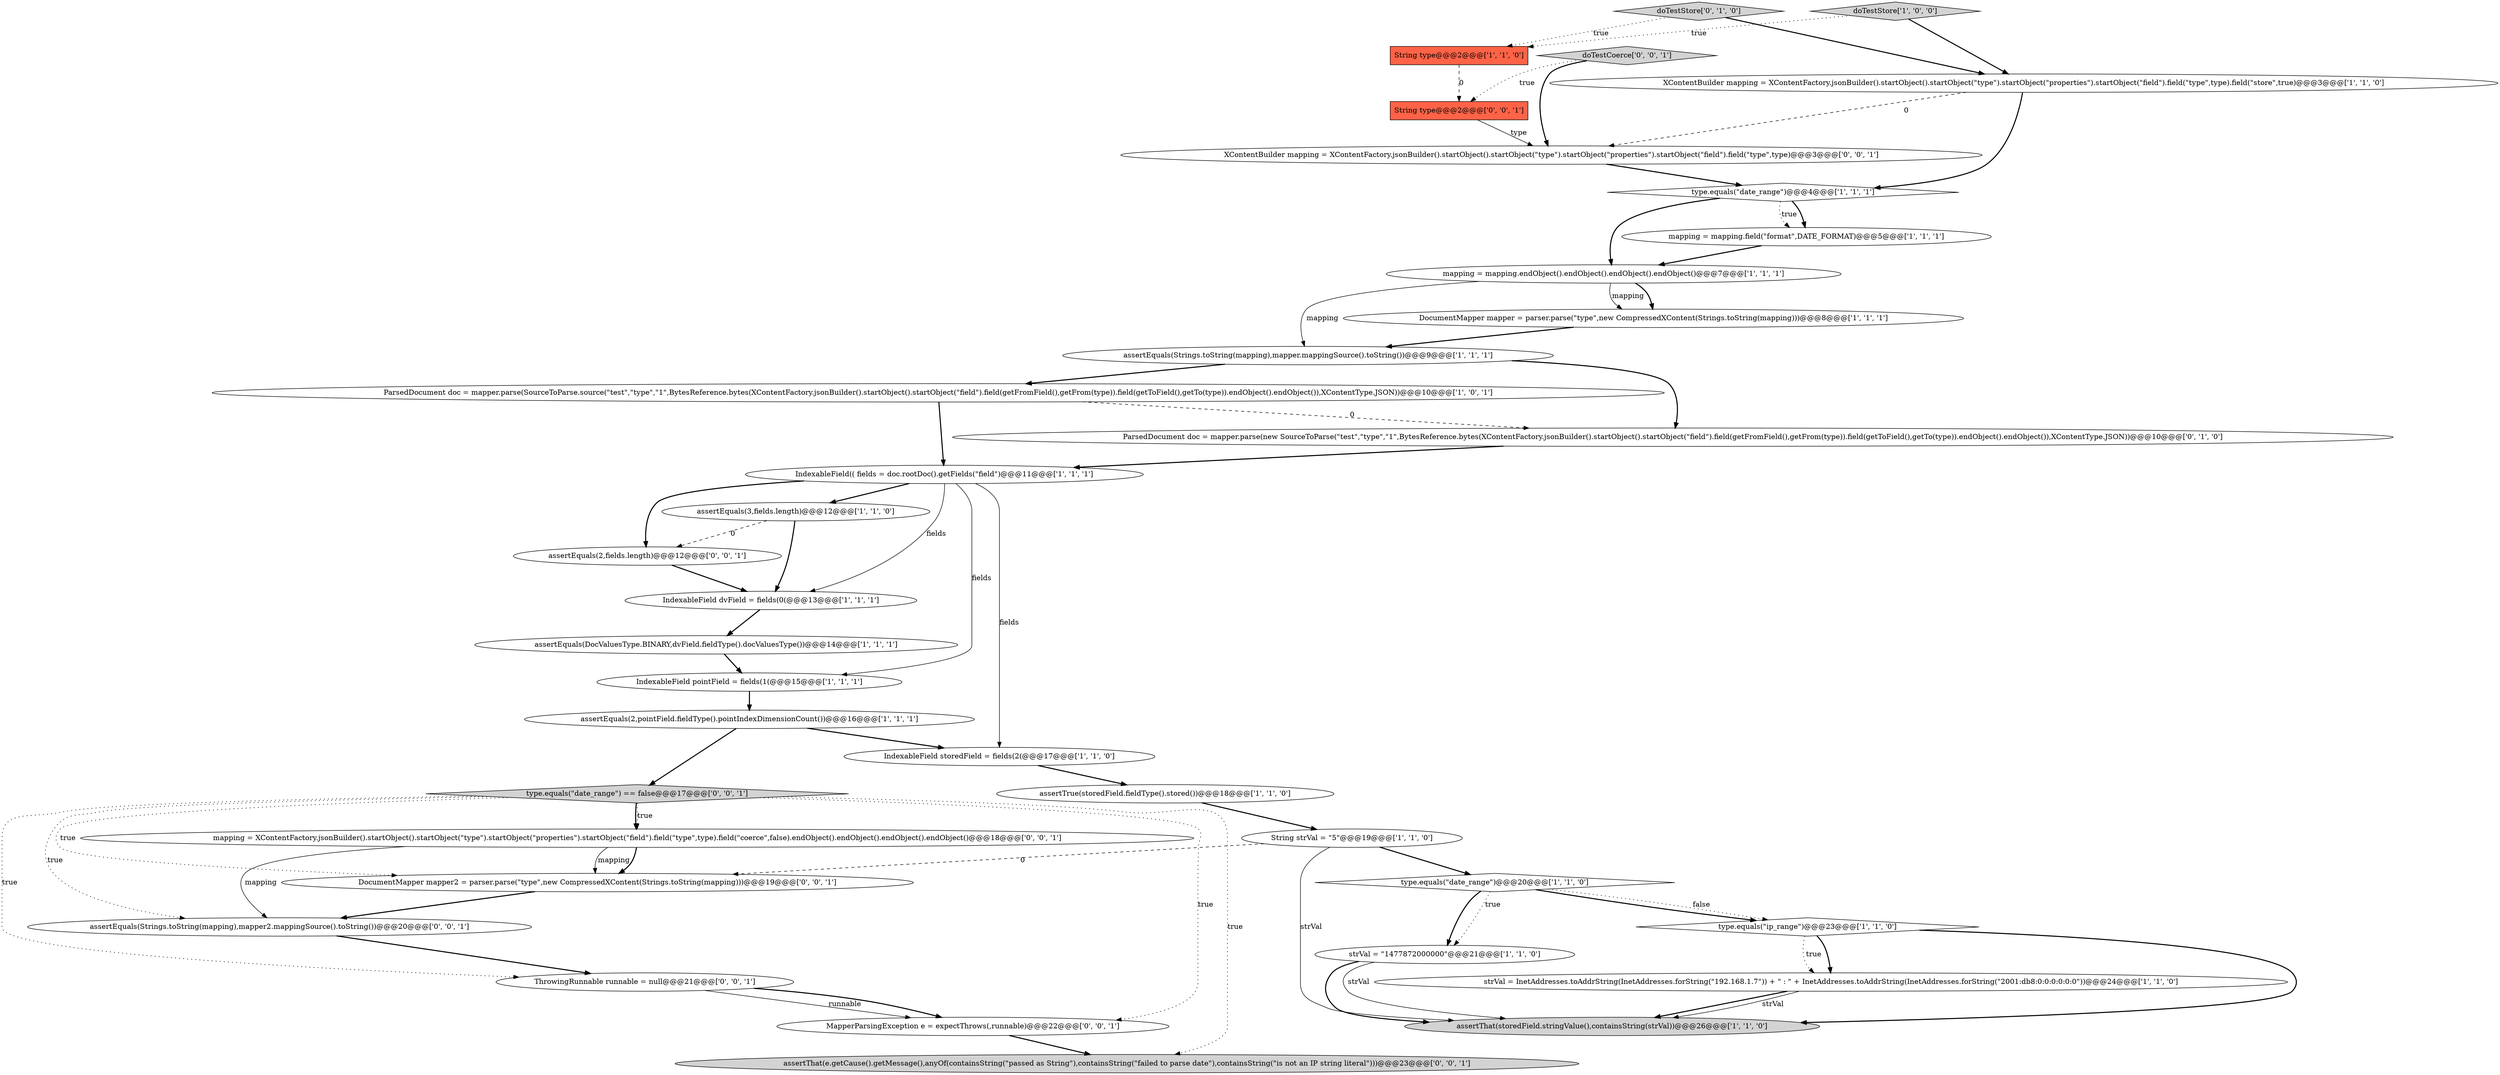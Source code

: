 digraph {
23 [style = filled, label = "doTestStore['0', '1', '0']", fillcolor = lightgray, shape = diamond image = "AAA0AAABBB2BBB"];
15 [style = filled, label = "IndexableField(( fields = doc.rootDoc().getFields(\"field\")@@@11@@@['1', '1', '1']", fillcolor = white, shape = ellipse image = "AAA0AAABBB1BBB"];
4 [style = filled, label = "strVal = \"1477872000000\"@@@21@@@['1', '1', '0']", fillcolor = white, shape = ellipse image = "AAA0AAABBB1BBB"];
17 [style = filled, label = "doTestStore['1', '0', '0']", fillcolor = lightgray, shape = diamond image = "AAA0AAABBB1BBB"];
22 [style = filled, label = "IndexableField dvField = fields(0(@@@13@@@['1', '1', '1']", fillcolor = white, shape = ellipse image = "AAA0AAABBB1BBB"];
26 [style = filled, label = "assertEquals(Strings.toString(mapping),mapper2.mappingSource().toString())@@@20@@@['0', '0', '1']", fillcolor = white, shape = ellipse image = "AAA0AAABBB3BBB"];
18 [style = filled, label = "type.equals(\"date_range\")@@@4@@@['1', '1', '1']", fillcolor = white, shape = diamond image = "AAA0AAABBB1BBB"];
19 [style = filled, label = "assertEquals(Strings.toString(mapping),mapper.mappingSource().toString())@@@9@@@['1', '1', '1']", fillcolor = white, shape = ellipse image = "AAA0AAABBB1BBB"];
12 [style = filled, label = "assertEquals(DocValuesType.BINARY,dvField.fieldType().docValuesType())@@@14@@@['1', '1', '1']", fillcolor = white, shape = ellipse image = "AAA0AAABBB1BBB"];
30 [style = filled, label = "mapping = XContentFactory.jsonBuilder().startObject().startObject(\"type\").startObject(\"properties\").startObject(\"field\").field(\"type\",type).field(\"coerce\",false).endObject().endObject().endObject().endObject()@@@18@@@['0', '0', '1']", fillcolor = white, shape = ellipse image = "AAA0AAABBB3BBB"];
14 [style = filled, label = "ParsedDocument doc = mapper.parse(SourceToParse.source(\"test\",\"type\",\"1\",BytesReference.bytes(XContentFactory.jsonBuilder().startObject().startObject(\"field\").field(getFromField(),getFrom(type)).field(getToField(),getTo(type)).endObject().endObject()),XContentType.JSON))@@@10@@@['1', '0', '1']", fillcolor = white, shape = ellipse image = "AAA0AAABBB1BBB"];
3 [style = filled, label = "mapping = mapping.endObject().endObject().endObject().endObject()@@@7@@@['1', '1', '1']", fillcolor = white, shape = ellipse image = "AAA0AAABBB1BBB"];
0 [style = filled, label = "strVal = InetAddresses.toAddrString(InetAddresses.forString(\"192.168.1.7\")) + \" : \" + InetAddresses.toAddrString(InetAddresses.forString(\"2001:db8:0:0:0:0:0:0\"))@@@24@@@['1', '1', '0']", fillcolor = white, shape = ellipse image = "AAA0AAABBB1BBB"];
8 [style = filled, label = "assertTrue(storedField.fieldType().stored())@@@18@@@['1', '1', '0']", fillcolor = white, shape = ellipse image = "AAA0AAABBB1BBB"];
20 [style = filled, label = "String type@@@2@@@['1', '1', '0']", fillcolor = tomato, shape = box image = "AAA0AAABBB1BBB"];
27 [style = filled, label = "type.equals(\"date_range\") == false@@@17@@@['0', '0', '1']", fillcolor = lightgray, shape = diamond image = "AAA0AAABBB3BBB"];
11 [style = filled, label = "DocumentMapper mapper = parser.parse(\"type\",new CompressedXContent(Strings.toString(mapping)))@@@8@@@['1', '1', '1']", fillcolor = white, shape = ellipse image = "AAA0AAABBB1BBB"];
29 [style = filled, label = "doTestCoerce['0', '0', '1']", fillcolor = lightgray, shape = diamond image = "AAA0AAABBB3BBB"];
33 [style = filled, label = "String type@@@2@@@['0', '0', '1']", fillcolor = tomato, shape = box image = "AAA0AAABBB3BBB"];
34 [style = filled, label = "assertThat(e.getCause().getMessage(),anyOf(containsString(\"passed as String\"),containsString(\"failed to parse date\"),containsString(\"is not an IP string literal\")))@@@23@@@['0', '0', '1']", fillcolor = lightgray, shape = ellipse image = "AAA0AAABBB3BBB"];
35 [style = filled, label = "assertEquals(2,fields.length)@@@12@@@['0', '0', '1']", fillcolor = white, shape = ellipse image = "AAA0AAABBB3BBB"];
2 [style = filled, label = "mapping = mapping.field(\"format\",DATE_FORMAT)@@@5@@@['1', '1', '1']", fillcolor = white, shape = ellipse image = "AAA0AAABBB1BBB"];
10 [style = filled, label = "XContentBuilder mapping = XContentFactory.jsonBuilder().startObject().startObject(\"type\").startObject(\"properties\").startObject(\"field\").field(\"type\",type).field(\"store\",true)@@@3@@@['1', '1', '0']", fillcolor = white, shape = ellipse image = "AAA0AAABBB1BBB"];
13 [style = filled, label = "type.equals(\"ip_range\")@@@23@@@['1', '1', '0']", fillcolor = white, shape = diamond image = "AAA0AAABBB1BBB"];
16 [style = filled, label = "assertEquals(3,fields.length)@@@12@@@['1', '1', '0']", fillcolor = white, shape = ellipse image = "AAA0AAABBB1BBB"];
28 [style = filled, label = "ThrowingRunnable runnable = null@@@21@@@['0', '0', '1']", fillcolor = white, shape = ellipse image = "AAA0AAABBB3BBB"];
32 [style = filled, label = "XContentBuilder mapping = XContentFactory.jsonBuilder().startObject().startObject(\"type\").startObject(\"properties\").startObject(\"field\").field(\"type\",type)@@@3@@@['0', '0', '1']", fillcolor = white, shape = ellipse image = "AAA0AAABBB3BBB"];
21 [style = filled, label = "assertThat(storedField.stringValue(),containsString(strVal))@@@26@@@['1', '1', '0']", fillcolor = lightgray, shape = ellipse image = "AAA0AAABBB1BBB"];
24 [style = filled, label = "ParsedDocument doc = mapper.parse(new SourceToParse(\"test\",\"type\",\"1\",BytesReference.bytes(XContentFactory.jsonBuilder().startObject().startObject(\"field\").field(getFromField(),getFrom(type)).field(getToField(),getTo(type)).endObject().endObject()),XContentType.JSON))@@@10@@@['0', '1', '0']", fillcolor = white, shape = ellipse image = "AAA1AAABBB2BBB"];
5 [style = filled, label = "IndexableField storedField = fields(2(@@@17@@@['1', '1', '0']", fillcolor = white, shape = ellipse image = "AAA0AAABBB1BBB"];
7 [style = filled, label = "IndexableField pointField = fields(1(@@@15@@@['1', '1', '1']", fillcolor = white, shape = ellipse image = "AAA0AAABBB1BBB"];
1 [style = filled, label = "assertEquals(2,pointField.fieldType().pointIndexDimensionCount())@@@16@@@['1', '1', '1']", fillcolor = white, shape = ellipse image = "AAA0AAABBB1BBB"];
9 [style = filled, label = "String strVal = \"5\"@@@19@@@['1', '1', '0']", fillcolor = white, shape = ellipse image = "AAA0AAABBB1BBB"];
6 [style = filled, label = "type.equals(\"date_range\")@@@20@@@['1', '1', '0']", fillcolor = white, shape = diamond image = "AAA0AAABBB1BBB"];
25 [style = filled, label = "MapperParsingException e = expectThrows(,runnable)@@@22@@@['0', '0', '1']", fillcolor = white, shape = ellipse image = "AAA0AAABBB3BBB"];
31 [style = filled, label = "DocumentMapper mapper2 = parser.parse(\"type\",new CompressedXContent(Strings.toString(mapping)))@@@19@@@['0', '0', '1']", fillcolor = white, shape = ellipse image = "AAA0AAABBB3BBB"];
27->30 [style = dotted, label="true"];
18->3 [style = bold, label=""];
10->32 [style = dashed, label="0"];
12->7 [style = bold, label=""];
3->11 [style = bold, label=""];
5->8 [style = bold, label=""];
8->9 [style = bold, label=""];
6->4 [style = bold, label=""];
18->2 [style = bold, label=""];
30->31 [style = solid, label="mapping"];
13->21 [style = bold, label=""];
23->10 [style = bold, label=""];
13->0 [style = bold, label=""];
23->20 [style = dotted, label="true"];
27->34 [style = dotted, label="true"];
15->22 [style = solid, label="fields"];
24->15 [style = bold, label=""];
25->34 [style = bold, label=""];
20->33 [style = dashed, label="0"];
9->31 [style = dashed, label="0"];
6->13 [style = bold, label=""];
1->27 [style = bold, label=""];
16->22 [style = bold, label=""];
19->24 [style = bold, label=""];
27->26 [style = dotted, label="true"];
31->26 [style = bold, label=""];
9->21 [style = solid, label="strVal"];
10->18 [style = bold, label=""];
9->6 [style = bold, label=""];
2->3 [style = bold, label=""];
32->18 [style = bold, label=""];
30->31 [style = bold, label=""];
15->7 [style = solid, label="fields"];
6->4 [style = dotted, label="true"];
14->24 [style = dashed, label="0"];
29->32 [style = bold, label=""];
15->35 [style = bold, label=""];
17->20 [style = dotted, label="true"];
11->19 [style = bold, label=""];
15->5 [style = solid, label="fields"];
27->30 [style = bold, label=""];
13->0 [style = dotted, label="true"];
3->19 [style = solid, label="mapping"];
15->16 [style = bold, label=""];
0->21 [style = bold, label=""];
30->26 [style = solid, label="mapping"];
26->28 [style = bold, label=""];
6->13 [style = dotted, label="false"];
29->33 [style = dotted, label="true"];
18->2 [style = dotted, label="true"];
19->14 [style = bold, label=""];
7->1 [style = bold, label=""];
27->25 [style = dotted, label="true"];
28->25 [style = solid, label="runnable"];
22->12 [style = bold, label=""];
0->21 [style = solid, label="strVal"];
14->15 [style = bold, label=""];
4->21 [style = bold, label=""];
35->22 [style = bold, label=""];
27->28 [style = dotted, label="true"];
16->35 [style = dashed, label="0"];
28->25 [style = bold, label=""];
17->10 [style = bold, label=""];
33->32 [style = solid, label="type"];
3->11 [style = solid, label="mapping"];
27->31 [style = dotted, label="true"];
1->5 [style = bold, label=""];
4->21 [style = solid, label="strVal"];
}
